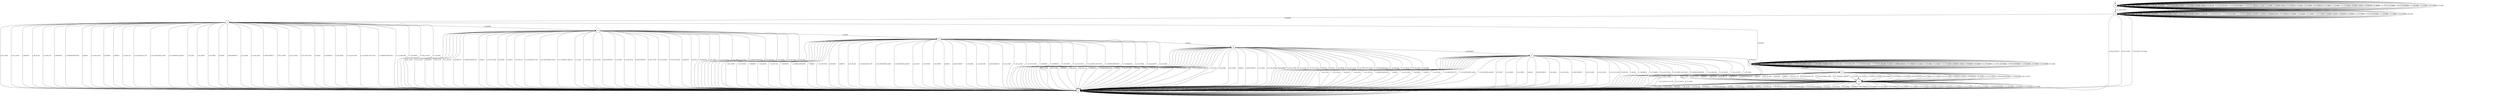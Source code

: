 digraph g {

	s0 [shape="circle" label="s0"];
	s1 [shape="circle" label="s1"];
	s2 [shape="circle" label="s2"];
	s3 [shape="circle" label="s3"];
	s4 [shape="circle" label="s4"];
	s5 [shape="circle" label="s5"];
	s6 [shape="circle" label="s6"];
	s7 [shape="circle" label="s7"];
	s8 [shape="circle" label="s8"];
	s9 [shape="circle" label="s9"];
	s10 [shape="doublecircle" label="s10"];
	s0 -> s0 [label="I_SR_CONN"];
	s0 -> s0 [label="I_CH_CLOSE"];
	s0 -> s0 [label="I_KEXINIT"];
	s0 -> s0 [label="I_SR_AUTH"];
	s0 -> s0 [label="I_UA_PW_OK"];
	s0 -> s0 [label="I_NEWKEYS"];
	s0 -> s0 [label="I_UNIMPLEMENTED"];
	s0 -> s0 [label="I_REKEY"];
	s0 -> s0 [label="I_UA_PW_NOK"];
	s0 -> s0 [label="I_IGNORE"];
	s0 -> s0 [label="I_DEBUG"];
	s0 -> s0 [label="I_UA_PK_OK"];
	s0 -> s0 [label="I_CH_REQUEST_PTY"];
	s0 -> s0 [label="I_CH_EXTENDED_DATA"];
	s0 -> s0 [label="I_CH_WINDOW_ADJUST"];
	s0 -> s0 [label="I_CH_EOF"];
	s0 -> s0 [label="I_UA_NONE"];
	s0 -> s0 [label="I_CH_OPEN"];
	s0 -> s0 [label="I_KEX30"];
	s0 -> s0 [label="I_DISCONNECT"];
	s0 -> s0 [label="I_CH_DATA"];
	s0 -> s0 [label="I_UA_PK_NOK"];
	s0 -> s0 [label="O_DISCONNECT"];
	s0 -> s0 [label="O_NO_CONN"];
	s0 -> s0 [label="O_CH_CLOSE"];
	s0 -> s0 [label="O_CH_SUCCESS"];
	s0 -> s0 [label="O_KEXINIT"];
	s0 -> s0 [label="O_KEX31"];
	s0 -> s0 [label="O_NEWKEYS"];
	s0 -> s0 [label="O_NO_RESP"];
	s0 -> s1 [label="O_UA_SUCCESS"];
	s0 -> s0 [label="O_CH_OPEN_SUCCESS"];
	s0 -> s0 [label="O_UNIMPLEMENTED"];
	s0 -> s0 [label="O_UA_FAILURE"];
	s0 -> s0 [label="O_CH_NONE"];
	s0 -> s0 [label="O_SR_ACCEPT"];
	s0 -> s0 [label="O_CH_MAX"];
	s1 -> s1 [label="I_SR_CONN"];
	s1 -> s1 [label="I_CH_CLOSE"];
	s1 -> s2 [label="I_KEXINIT"];
	s1 -> s1 [label="I_SR_AUTH"];
	s1 -> s1 [label="I_UA_PW_OK"];
	s1 -> s1 [label="I_NEWKEYS"];
	s1 -> s1 [label="I_UNIMPLEMENTED"];
	s1 -> s1 [label="I_REKEY"];
	s1 -> s1 [label="I_UA_PW_NOK"];
	s1 -> s1 [label="I_IGNORE"];
	s1 -> s1 [label="I_DEBUG"];
	s1 -> s1 [label="I_UA_PK_OK"];
	s1 -> s1 [label="I_CH_REQUEST_PTY"];
	s1 -> s1 [label="I_CH_EXTENDED_DATA"];
	s1 -> s1 [label="I_CH_WINDOW_ADJUST"];
	s1 -> s1 [label="I_CH_EOF"];
	s1 -> s1 [label="I_UA_NONE"];
	s1 -> s1 [label="I_CH_OPEN"];
	s1 -> s1 [label="I_KEX30"];
	s1 -> s1 [label="I_DISCONNECT"];
	s1 -> s1 [label="I_CH_DATA"];
	s1 -> s1 [label="I_UA_PK_NOK"];
	s1 -> s3 [label="O_DISCONNECT"];
	s1 -> s3 [label="O_NO_CONN"];
	s1 -> s1 [label="O_CH_CLOSE"];
	s1 -> s1 [label="O_CH_SUCCESS"];
	s1 -> s1 [label="O_KEXINIT"];
	s1 -> s1 [label="O_KEX31"];
	s1 -> s1 [label="O_NEWKEYS"];
	s1 -> s1 [label="O_NO_RESP"];
	s1 -> s1 [label="O_UA_SUCCESS"];
	s1 -> s3 [label="O_CH_OPEN_SUCCESS"];
	s1 -> s1 [label="O_UNIMPLEMENTED"];
	s1 -> s1 [label="O_UA_FAILURE"];
	s1 -> s1 [label="O_CH_NONE"];
	s1 -> s1 [label="O_SR_ACCEPT"];
	s1 -> s1 [label="O_CH_MAX"];
	s2 -> s3 [label="I_SR_CONN"];
	s2 -> s3 [label="I_CH_CLOSE"];
	s2 -> s3 [label="I_KEXINIT"];
	s2 -> s3 [label="I_SR_AUTH"];
	s2 -> s3 [label="I_UA_PW_OK"];
	s2 -> s3 [label="I_NEWKEYS"];
	s2 -> s3 [label="I_UNIMPLEMENTED"];
	s2 -> s3 [label="I_REKEY"];
	s2 -> s3 [label="I_UA_PW_NOK"];
	s2 -> s3 [label="I_IGNORE"];
	s2 -> s3 [label="I_DEBUG"];
	s2 -> s3 [label="I_UA_PK_OK"];
	s2 -> s3 [label="I_CH_REQUEST_PTY"];
	s2 -> s3 [label="I_CH_EXTENDED_DATA"];
	s2 -> s3 [label="I_CH_WINDOW_ADJUST"];
	s2 -> s3 [label="I_CH_EOF"];
	s2 -> s3 [label="I_UA_NONE"];
	s2 -> s3 [label="I_CH_OPEN"];
	s2 -> s3 [label="I_KEX30"];
	s2 -> s3 [label="I_DISCONNECT"];
	s2 -> s3 [label="I_CH_DATA"];
	s2 -> s3 [label="I_UA_PK_NOK"];
	s2 -> s3 [label="O_DISCONNECT"];
	s2 -> s3 [label="O_NO_CONN"];
	s2 -> s3 [label="O_CH_CLOSE"];
	s2 -> s3 [label="O_CH_SUCCESS"];
	s2 -> s4 [label="O_KEXINIT"];
	s2 -> s3 [label="O_KEX31"];
	s2 -> s3 [label="O_NEWKEYS"];
	s2 -> s3 [label="O_NO_RESP"];
	s2 -> s3 [label="O_UA_SUCCESS"];
	s2 -> s3 [label="O_CH_OPEN_SUCCESS"];
	s2 -> s3 [label="O_UNIMPLEMENTED"];
	s2 -> s3 [label="O_UA_FAILURE"];
	s2 -> s3 [label="O_CH_NONE"];
	s2 -> s3 [label="O_SR_ACCEPT"];
	s2 -> s3 [label="O_CH_MAX"];
	s3 -> s3 [label="I_SR_CONN"];
	s3 -> s3 [label="I_CH_CLOSE"];
	s3 -> s3 [label="I_KEXINIT"];
	s3 -> s3 [label="I_SR_AUTH"];
	s3 -> s3 [label="I_UA_PW_OK"];
	s3 -> s3 [label="I_NEWKEYS"];
	s3 -> s3 [label="I_UNIMPLEMENTED"];
	s3 -> s3 [label="I_REKEY"];
	s3 -> s3 [label="I_UA_PW_NOK"];
	s3 -> s3 [label="I_IGNORE"];
	s3 -> s3 [label="I_DEBUG"];
	s3 -> s3 [label="I_UA_PK_OK"];
	s3 -> s3 [label="I_CH_REQUEST_PTY"];
	s3 -> s3 [label="I_CH_EXTENDED_DATA"];
	s3 -> s3 [label="I_CH_WINDOW_ADJUST"];
	s3 -> s3 [label="I_CH_EOF"];
	s3 -> s3 [label="I_UA_NONE"];
	s3 -> s3 [label="I_CH_OPEN"];
	s3 -> s3 [label="I_KEX30"];
	s3 -> s3 [label="I_DISCONNECT"];
	s3 -> s3 [label="I_CH_DATA"];
	s3 -> s3 [label="I_UA_PK_NOK"];
	s3 -> s3 [label="O_DISCONNECT"];
	s3 -> s3 [label="O_NO_CONN"];
	s3 -> s3 [label="O_CH_CLOSE"];
	s3 -> s3 [label="O_CH_SUCCESS"];
	s3 -> s3 [label="O_KEXINIT"];
	s3 -> s3 [label="O_KEX31"];
	s3 -> s3 [label="O_NEWKEYS"];
	s3 -> s3 [label="O_NO_RESP"];
	s3 -> s3 [label="O_UA_SUCCESS"];
	s3 -> s3 [label="O_CH_OPEN_SUCCESS"];
	s3 -> s3 [label="O_UNIMPLEMENTED"];
	s3 -> s3 [label="O_UA_FAILURE"];
	s3 -> s3 [label="O_CH_NONE"];
	s3 -> s3 [label="O_SR_ACCEPT"];
	s3 -> s3 [label="O_CH_MAX"];
	s4 -> s3 [label="I_SR_CONN"];
	s4 -> s3 [label="I_CH_CLOSE"];
	s4 -> s3 [label="I_KEXINIT"];
	s4 -> s3 [label="I_SR_AUTH"];
	s4 -> s3 [label="I_UA_PW_OK"];
	s4 -> s3 [label="I_NEWKEYS"];
	s4 -> s3 [label="I_UNIMPLEMENTED"];
	s4 -> s3 [label="I_REKEY"];
	s4 -> s3 [label="I_UA_PW_NOK"];
	s4 -> s3 [label="I_IGNORE"];
	s4 -> s3 [label="I_DEBUG"];
	s4 -> s3 [label="I_UA_PK_OK"];
	s4 -> s3 [label="I_CH_REQUEST_PTY"];
	s4 -> s3 [label="I_CH_EXTENDED_DATA"];
	s4 -> s3 [label="I_CH_WINDOW_ADJUST"];
	s4 -> s3 [label="I_CH_EOF"];
	s4 -> s3 [label="I_UA_NONE"];
	s4 -> s3 [label="I_CH_OPEN"];
	s4 -> s5 [label="I_KEX30"];
	s4 -> s3 [label="I_DISCONNECT"];
	s4 -> s3 [label="I_CH_DATA"];
	s4 -> s3 [label="I_UA_PK_NOK"];
	s4 -> s3 [label="O_DISCONNECT"];
	s4 -> s3 [label="O_NO_CONN"];
	s4 -> s3 [label="O_CH_CLOSE"];
	s4 -> s3 [label="O_CH_SUCCESS"];
	s4 -> s3 [label="O_KEXINIT"];
	s4 -> s3 [label="O_KEX31"];
	s4 -> s3 [label="O_NEWKEYS"];
	s4 -> s3 [label="O_NO_RESP"];
	s4 -> s3 [label="O_UA_SUCCESS"];
	s4 -> s3 [label="O_CH_OPEN_SUCCESS"];
	s4 -> s3 [label="O_UNIMPLEMENTED"];
	s4 -> s3 [label="O_UA_FAILURE"];
	s4 -> s3 [label="O_CH_NONE"];
	s4 -> s3 [label="O_SR_ACCEPT"];
	s4 -> s3 [label="O_CH_MAX"];
	s5 -> s3 [label="I_SR_CONN"];
	s5 -> s3 [label="I_CH_CLOSE"];
	s5 -> s3 [label="I_KEXINIT"];
	s5 -> s3 [label="I_SR_AUTH"];
	s5 -> s3 [label="I_UA_PW_OK"];
	s5 -> s3 [label="I_NEWKEYS"];
	s5 -> s3 [label="I_UNIMPLEMENTED"];
	s5 -> s3 [label="I_REKEY"];
	s5 -> s3 [label="I_UA_PW_NOK"];
	s5 -> s3 [label="I_IGNORE"];
	s5 -> s3 [label="I_DEBUG"];
	s5 -> s3 [label="I_UA_PK_OK"];
	s5 -> s3 [label="I_CH_REQUEST_PTY"];
	s5 -> s3 [label="I_CH_EXTENDED_DATA"];
	s5 -> s3 [label="I_CH_WINDOW_ADJUST"];
	s5 -> s3 [label="I_CH_EOF"];
	s5 -> s3 [label="I_UA_NONE"];
	s5 -> s3 [label="I_CH_OPEN"];
	s5 -> s3 [label="I_KEX30"];
	s5 -> s3 [label="I_DISCONNECT"];
	s5 -> s3 [label="I_CH_DATA"];
	s5 -> s3 [label="I_UA_PK_NOK"];
	s5 -> s3 [label="O_DISCONNECT"];
	s5 -> s3 [label="O_NO_CONN"];
	s5 -> s3 [label="O_CH_CLOSE"];
	s5 -> s3 [label="O_CH_SUCCESS"];
	s5 -> s3 [label="O_KEXINIT"];
	s5 -> s6 [label="O_KEX31"];
	s5 -> s3 [label="O_NEWKEYS"];
	s5 -> s3 [label="O_NO_RESP"];
	s5 -> s3 [label="O_UA_SUCCESS"];
	s5 -> s3 [label="O_CH_OPEN_SUCCESS"];
	s5 -> s3 [label="O_UNIMPLEMENTED"];
	s5 -> s3 [label="O_UA_FAILURE"];
	s5 -> s3 [label="O_CH_NONE"];
	s5 -> s3 [label="O_SR_ACCEPT"];
	s5 -> s3 [label="O_CH_MAX"];
	s6 -> s3 [label="I_SR_CONN"];
	s6 -> s3 [label="I_CH_CLOSE"];
	s6 -> s3 [label="I_KEXINIT"];
	s6 -> s3 [label="I_SR_AUTH"];
	s6 -> s3 [label="I_UA_PW_OK"];
	s6 -> s3 [label="I_NEWKEYS"];
	s6 -> s3 [label="I_UNIMPLEMENTED"];
	s6 -> s3 [label="I_REKEY"];
	s6 -> s3 [label="I_UA_PW_NOK"];
	s6 -> s3 [label="I_IGNORE"];
	s6 -> s3 [label="I_DEBUG"];
	s6 -> s3 [label="I_UA_PK_OK"];
	s6 -> s3 [label="I_CH_REQUEST_PTY"];
	s6 -> s3 [label="I_CH_EXTENDED_DATA"];
	s6 -> s3 [label="I_CH_WINDOW_ADJUST"];
	s6 -> s3 [label="I_CH_EOF"];
	s6 -> s3 [label="I_UA_NONE"];
	s6 -> s3 [label="I_CH_OPEN"];
	s6 -> s3 [label="I_KEX30"];
	s6 -> s3 [label="I_DISCONNECT"];
	s6 -> s3 [label="I_CH_DATA"];
	s6 -> s3 [label="I_UA_PK_NOK"];
	s6 -> s3 [label="O_DISCONNECT"];
	s6 -> s3 [label="O_NO_CONN"];
	s6 -> s3 [label="O_CH_CLOSE"];
	s6 -> s3 [label="O_CH_SUCCESS"];
	s6 -> s3 [label="O_KEXINIT"];
	s6 -> s3 [label="O_KEX31"];
	s6 -> s7 [label="O_NEWKEYS"];
	s6 -> s3 [label="O_NO_RESP"];
	s6 -> s3 [label="O_UA_SUCCESS"];
	s6 -> s3 [label="O_CH_OPEN_SUCCESS"];
	s6 -> s3 [label="O_UNIMPLEMENTED"];
	s6 -> s3 [label="O_UA_FAILURE"];
	s6 -> s3 [label="O_CH_NONE"];
	s6 -> s3 [label="O_SR_ACCEPT"];
	s6 -> s3 [label="O_CH_MAX"];
	s7 -> s3 [label="I_SR_CONN"];
	s7 -> s3 [label="I_CH_CLOSE"];
	s7 -> s3 [label="I_KEXINIT"];
	s7 -> s3 [label="I_SR_AUTH"];
	s7 -> s3 [label="I_UA_PW_OK"];
	s7 -> s8 [label="I_NEWKEYS"];
	s7 -> s3 [label="I_UNIMPLEMENTED"];
	s7 -> s3 [label="I_REKEY"];
	s7 -> s3 [label="I_UA_PW_NOK"];
	s7 -> s3 [label="I_IGNORE"];
	s7 -> s3 [label="I_DEBUG"];
	s7 -> s3 [label="I_UA_PK_OK"];
	s7 -> s3 [label="I_CH_REQUEST_PTY"];
	s7 -> s3 [label="I_CH_EXTENDED_DATA"];
	s7 -> s3 [label="I_CH_WINDOW_ADJUST"];
	s7 -> s3 [label="I_CH_EOF"];
	s7 -> s3 [label="I_UA_NONE"];
	s7 -> s3 [label="I_CH_OPEN"];
	s7 -> s3 [label="I_KEX30"];
	s7 -> s3 [label="I_DISCONNECT"];
	s7 -> s3 [label="I_CH_DATA"];
	s7 -> s3 [label="I_UA_PK_NOK"];
	s7 -> s3 [label="O_DISCONNECT"];
	s7 -> s3 [label="O_NO_CONN"];
	s7 -> s3 [label="O_CH_CLOSE"];
	s7 -> s3 [label="O_CH_SUCCESS"];
	s7 -> s3 [label="O_KEXINIT"];
	s7 -> s3 [label="O_KEX31"];
	s7 -> s3 [label="O_NEWKEYS"];
	s7 -> s3 [label="O_NO_RESP"];
	s7 -> s3 [label="O_UA_SUCCESS"];
	s7 -> s3 [label="O_CH_OPEN_SUCCESS"];
	s7 -> s3 [label="O_UNIMPLEMENTED"];
	s7 -> s3 [label="O_UA_FAILURE"];
	s7 -> s3 [label="O_CH_NONE"];
	s7 -> s3 [label="O_SR_ACCEPT"];
	s7 -> s3 [label="O_CH_MAX"];
	s8 -> s8 [label="I_SR_CONN"];
	s8 -> s8 [label="I_CH_CLOSE"];
	s8 -> s2 [label="I_KEXINIT"];
	s8 -> s8 [label="I_SR_AUTH"];
	s8 -> s8 [label="I_UA_PW_OK"];
	s8 -> s8 [label="I_NEWKEYS"];
	s8 -> s8 [label="I_UNIMPLEMENTED"];
	s8 -> s8 [label="I_REKEY"];
	s8 -> s8 [label="I_UA_PW_NOK"];
	s8 -> s8 [label="I_IGNORE"];
	s8 -> s8 [label="I_DEBUG"];
	s8 -> s8 [label="I_UA_PK_OK"];
	s8 -> s8 [label="I_CH_REQUEST_PTY"];
	s8 -> s8 [label="I_CH_EXTENDED_DATA"];
	s8 -> s8 [label="I_CH_WINDOW_ADJUST"];
	s8 -> s8 [label="I_CH_EOF"];
	s8 -> s8 [label="I_UA_NONE"];
	s8 -> s9 [label="I_CH_OPEN"];
	s8 -> s8 [label="I_KEX30"];
	s8 -> s8 [label="I_DISCONNECT"];
	s8 -> s8 [label="I_CH_DATA"];
	s8 -> s8 [label="I_UA_PK_NOK"];
	s8 -> s3 [label="O_DISCONNECT"];
	s8 -> s3 [label="O_NO_CONN"];
	s8 -> s8 [label="O_CH_CLOSE"];
	s8 -> s8 [label="O_CH_SUCCESS"];
	s8 -> s8 [label="O_KEXINIT"];
	s8 -> s8 [label="O_KEX31"];
	s8 -> s8 [label="O_NEWKEYS"];
	s8 -> s8 [label="O_NO_RESP"];
	s8 -> s8 [label="O_UA_SUCCESS"];
	s8 -> s8 [label="O_CH_OPEN_SUCCESS"];
	s8 -> s8 [label="O_UNIMPLEMENTED"];
	s8 -> s8 [label="O_UA_FAILURE"];
	s8 -> s8 [label="O_CH_NONE"];
	s8 -> s8 [label="O_SR_ACCEPT"];
	s8 -> s8 [label="O_CH_MAX"];
	s9 -> s10 [label="I_SR_CONN"];
	s9 -> s10 [label="I_CH_CLOSE"];
	s9 -> s10 [label="I_KEXINIT"];
	s9 -> s10 [label="I_SR_AUTH"];
	s9 -> s10 [label="I_UA_PW_OK"];
	s9 -> s10 [label="I_NEWKEYS"];
	s9 -> s10 [label="I_UNIMPLEMENTED"];
	s9 -> s10 [label="I_REKEY"];
	s9 -> s10 [label="I_UA_PW_NOK"];
	s9 -> s10 [label="I_IGNORE"];
	s9 -> s10 [label="I_DEBUG"];
	s9 -> s10 [label="I_UA_PK_OK"];
	s9 -> s10 [label="I_CH_REQUEST_PTY"];
	s9 -> s10 [label="I_CH_EXTENDED_DATA"];
	s9 -> s10 [label="I_CH_WINDOW_ADJUST"];
	s9 -> s10 [label="I_CH_EOF"];
	s9 -> s10 [label="I_UA_NONE"];
	s9 -> s10 [label="I_CH_OPEN"];
	s9 -> s10 [label="I_KEX30"];
	s9 -> s10 [label="I_DISCONNECT"];
	s9 -> s10 [label="I_CH_DATA"];
	s9 -> s10 [label="I_UA_PK_NOK"];
	s9 -> s10 [label="O_DISCONNECT"];
	s9 -> s10 [label="O_NO_CONN"];
	s9 -> s10 [label="O_CH_CLOSE"];
	s9 -> s10 [label="O_CH_SUCCESS"];
	s9 -> s10 [label="O_KEXINIT"];
	s9 -> s10 [label="O_KEX31"];
	s9 -> s10 [label="O_NEWKEYS"];
	s9 -> s10 [label="O_NO_RESP"];
	s9 -> s10 [label="O_UA_SUCCESS"];
	s9 -> s3 [label="O_CH_OPEN_SUCCESS"];
	s9 -> s10 [label="O_UNIMPLEMENTED"];
	s9 -> s10 [label="O_UA_FAILURE"];
	s9 -> s3 [label="O_CH_NONE"];
	s9 -> s10 [label="O_SR_ACCEPT"];
	s9 -> s3 [label="O_CH_MAX"];
	s10 -> s3 [label="I_SR_CONN"];
	s10 -> s3 [label="I_CH_CLOSE"];
	s10 -> s3 [label="I_KEXINIT"];
	s10 -> s3 [label="I_SR_AUTH"];
	s10 -> s3 [label="I_UA_PW_OK"];
	s10 -> s3 [label="I_NEWKEYS"];
	s10 -> s3 [label="I_UNIMPLEMENTED"];
	s10 -> s3 [label="I_REKEY"];
	s10 -> s3 [label="I_UA_PW_NOK"];
	s10 -> s3 [label="I_IGNORE"];
	s10 -> s3 [label="I_DEBUG"];
	s10 -> s3 [label="I_UA_PK_OK"];
	s10 -> s3 [label="I_CH_REQUEST_PTY"];
	s10 -> s3 [label="I_CH_EXTENDED_DATA"];
	s10 -> s3 [label="I_CH_WINDOW_ADJUST"];
	s10 -> s3 [label="I_CH_EOF"];
	s10 -> s3 [label="I_UA_NONE"];
	s10 -> s3 [label="I_CH_OPEN"];
	s10 -> s3 [label="I_KEX30"];
	s10 -> s3 [label="I_DISCONNECT"];
	s10 -> s3 [label="I_CH_DATA"];
	s10 -> s3 [label="I_UA_PK_NOK"];
	s10 -> s3 [label="O_DISCONNECT"];
	s10 -> s3 [label="O_NO_CONN"];
	s10 -> s3 [label="O_CH_CLOSE"];
	s10 -> s3 [label="O_CH_SUCCESS"];
	s10 -> s3 [label="O_KEXINIT"];
	s10 -> s3 [label="O_KEX31"];
	s10 -> s3 [label="O_NEWKEYS"];
	s10 -> s3 [label="O_NO_RESP"];
	s10 -> s3 [label="O_UA_SUCCESS"];
	s10 -> s3 [label="O_CH_OPEN_SUCCESS"];
	s10 -> s3 [label="O_UNIMPLEMENTED"];
	s10 -> s3 [label="O_UA_FAILURE"];
	s10 -> s3 [label="O_CH_NONE"];
	s10 -> s3 [label="O_SR_ACCEPT"];
	s10 -> s3 [label="O_CH_MAX"];

__start0 [label="" shape="none" width="0" height="0"];
__start0 -> s0;

}
